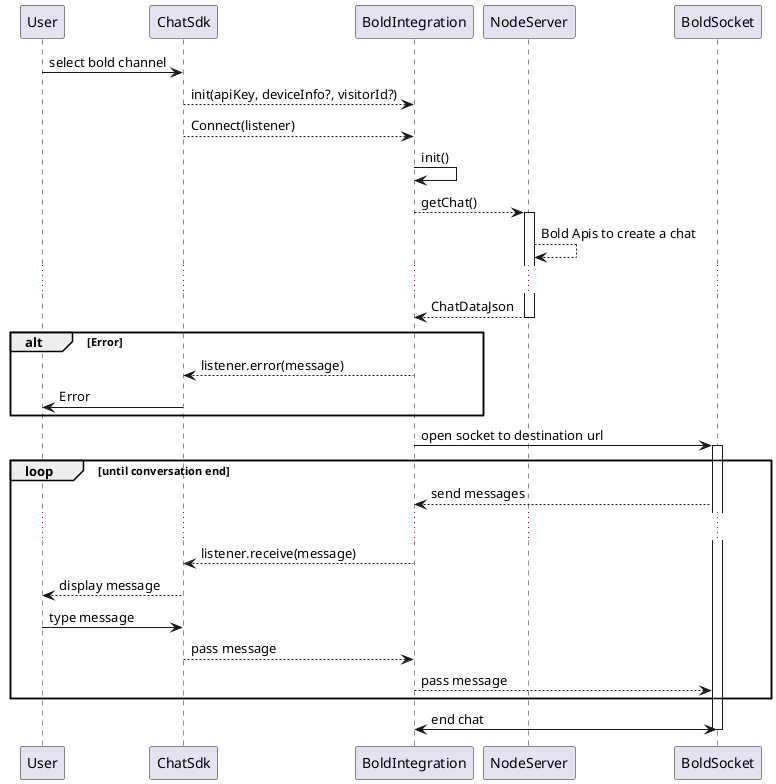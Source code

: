 @startuml
User -> ChatSdk: select bold channel
ChatSdk --> BoldIntegration: init(apiKey, deviceInfo?, visitorId?)
ChatSdk --> BoldIntegration: Connect(listener)
BoldIntegration -> BoldIntegration: init()
BoldIntegration --> NodeServer: getChat()
activate NodeServer
NodeServer --> NodeServer: Bold Apis to create a chat
...
NodeServer --> BoldIntegration: ChatDataJson
deactivate NodeServer

alt Error
BoldIntegration --> ChatSdk: listener.error(message)
ChatSdk -> User: Error
end

BoldIntegration -> BoldSocket: open socket to destination url
activate BoldSocket
loop until conversation end
BoldSocket --> BoldIntegration: send messages
...
BoldIntegration --> ChatSdk: listener.receive(message)
ChatSdk --> User: display message
User -> ChatSdk: type message
ChatSdk --> BoldIntegration: pass message
BoldIntegration --> BoldSocket: pass message
end
BoldIntegration <-> BoldSocket: end chat
deactivate BoldSocket


@enduml